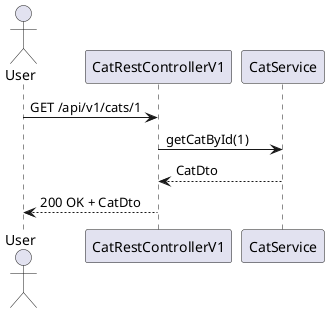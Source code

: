 @startuml
actor User
participant "CatRestControllerV1" as Controller
participant "CatService" as Service
User -> Controller : GET /api/v1/cats/1
Controller -> Service : getCatById(1)
Service --> Controller : CatDto
Controller --> User : 200 OK + CatDto
@enduml
